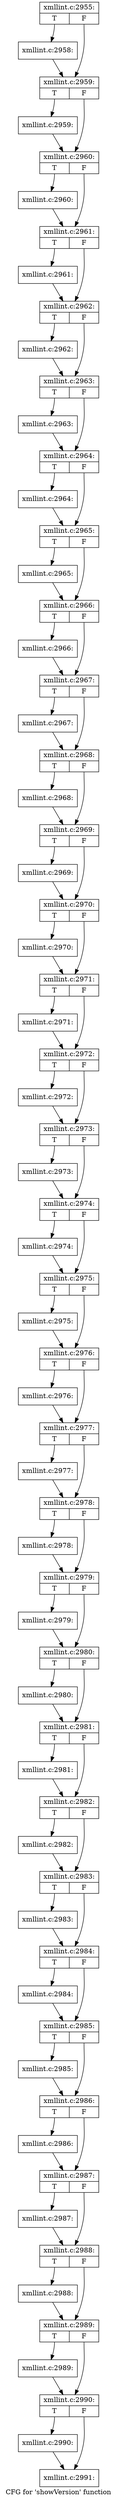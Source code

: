 digraph "CFG for 'showVersion' function" {
	label="CFG for 'showVersion' function";

	Node0x4974fa0 [shape=record,label="{xmllint.c:2955:|{<s0>T|<s1>F}}"];
	Node0x4974fa0:s0 -> Node0x4a0cbf0;
	Node0x4974fa0:s1 -> Node0x4a0d280;
	Node0x4a0cbf0 [shape=record,label="{xmllint.c:2958:}"];
	Node0x4a0cbf0 -> Node0x4a0d280;
	Node0x4a0d280 [shape=record,label="{xmllint.c:2959:|{<s0>T|<s1>F}}"];
	Node0x4a0d280:s0 -> Node0x4a0ec40;
	Node0x4a0d280:s1 -> Node0x4a0ec90;
	Node0x4a0ec40 [shape=record,label="{xmllint.c:2959:}"];
	Node0x4a0ec40 -> Node0x4a0ec90;
	Node0x4a0ec90 [shape=record,label="{xmllint.c:2960:|{<s0>T|<s1>F}}"];
	Node0x4a0ec90:s0 -> Node0x4a0f340;
	Node0x4a0ec90:s1 -> Node0x4a0f390;
	Node0x4a0f340 [shape=record,label="{xmllint.c:2960:}"];
	Node0x4a0f340 -> Node0x4a0f390;
	Node0x4a0f390 [shape=record,label="{xmllint.c:2961:|{<s0>T|<s1>F}}"];
	Node0x4a0f390:s0 -> Node0x4a0fab0;
	Node0x4a0f390:s1 -> Node0x4a0fb00;
	Node0x4a0fab0 [shape=record,label="{xmllint.c:2961:}"];
	Node0x4a0fab0 -> Node0x4a0fb00;
	Node0x4a0fb00 [shape=record,label="{xmllint.c:2962:|{<s0>T|<s1>F}}"];
	Node0x4a0fb00:s0 -> Node0x4a101b0;
	Node0x4a0fb00:s1 -> Node0x4a10200;
	Node0x4a101b0 [shape=record,label="{xmllint.c:2962:}"];
	Node0x4a101b0 -> Node0x4a10200;
	Node0x4a10200 [shape=record,label="{xmllint.c:2963:|{<s0>T|<s1>F}}"];
	Node0x4a10200:s0 -> Node0x4a108e0;
	Node0x4a10200:s1 -> Node0x4a10930;
	Node0x4a108e0 [shape=record,label="{xmllint.c:2963:}"];
	Node0x4a108e0 -> Node0x4a10930;
	Node0x4a10930 [shape=record,label="{xmllint.c:2964:|{<s0>T|<s1>F}}"];
	Node0x4a10930:s0 -> Node0x4a11050;
	Node0x4a10930:s1 -> Node0x4a110a0;
	Node0x4a11050 [shape=record,label="{xmllint.c:2964:}"];
	Node0x4a11050 -> Node0x4a110a0;
	Node0x4a110a0 [shape=record,label="{xmllint.c:2965:|{<s0>T|<s1>F}}"];
	Node0x4a110a0:s0 -> Node0x4a11780;
	Node0x4a110a0:s1 -> Node0x4a117d0;
	Node0x4a11780 [shape=record,label="{xmllint.c:2965:}"];
	Node0x4a11780 -> Node0x4a117d0;
	Node0x4a117d0 [shape=record,label="{xmllint.c:2966:|{<s0>T|<s1>F}}"];
	Node0x4a117d0:s0 -> Node0x4a11e80;
	Node0x4a117d0:s1 -> Node0x4a11ed0;
	Node0x4a11e80 [shape=record,label="{xmllint.c:2966:}"];
	Node0x4a11e80 -> Node0x4a11ed0;
	Node0x4a11ed0 [shape=record,label="{xmllint.c:2967:|{<s0>T|<s1>F}}"];
	Node0x4a11ed0:s0 -> Node0x4a12580;
	Node0x4a11ed0:s1 -> Node0x4a125d0;
	Node0x4a12580 [shape=record,label="{xmllint.c:2967:}"];
	Node0x4a12580 -> Node0x4a125d0;
	Node0x4a125d0 [shape=record,label="{xmllint.c:2968:|{<s0>T|<s1>F}}"];
	Node0x4a125d0:s0 -> Node0x4a12c80;
	Node0x4a125d0:s1 -> Node0x4a12cd0;
	Node0x4a12c80 [shape=record,label="{xmllint.c:2968:}"];
	Node0x4a12c80 -> Node0x4a12cd0;
	Node0x4a12cd0 [shape=record,label="{xmllint.c:2969:|{<s0>T|<s1>F}}"];
	Node0x4a12cd0:s0 -> Node0x4a133f0;
	Node0x4a12cd0:s1 -> Node0x4a13440;
	Node0x4a133f0 [shape=record,label="{xmllint.c:2969:}"];
	Node0x4a133f0 -> Node0x4a13440;
	Node0x4a13440 [shape=record,label="{xmllint.c:2970:|{<s0>T|<s1>F}}"];
	Node0x4a13440:s0 -> Node0x4a13b30;
	Node0x4a13440:s1 -> Node0x4a13b80;
	Node0x4a13b30 [shape=record,label="{xmllint.c:2970:}"];
	Node0x4a13b30 -> Node0x4a13b80;
	Node0x4a13b80 [shape=record,label="{xmllint.c:2971:|{<s0>T|<s1>F}}"];
	Node0x4a13b80:s0 -> Node0x4a142a0;
	Node0x4a13b80:s1 -> Node0x4a142f0;
	Node0x4a142a0 [shape=record,label="{xmllint.c:2971:}"];
	Node0x4a142a0 -> Node0x4a142f0;
	Node0x4a142f0 [shape=record,label="{xmllint.c:2972:|{<s0>T|<s1>F}}"];
	Node0x4a142f0:s0 -> Node0x4a149a0;
	Node0x4a142f0:s1 -> Node0x4a149f0;
	Node0x4a149a0 [shape=record,label="{xmllint.c:2972:}"];
	Node0x4a149a0 -> Node0x4a149f0;
	Node0x4a149f0 [shape=record,label="{xmllint.c:2973:|{<s0>T|<s1>F}}"];
	Node0x4a149f0:s0 -> Node0x4a15110;
	Node0x4a149f0:s1 -> Node0x4a15160;
	Node0x4a15110 [shape=record,label="{xmllint.c:2973:}"];
	Node0x4a15110 -> Node0x4a15160;
	Node0x4a15160 [shape=record,label="{xmllint.c:2974:|{<s0>T|<s1>F}}"];
	Node0x4a15160:s0 -> Node0x4a15810;
	Node0x4a15160:s1 -> Node0x4a15860;
	Node0x4a15810 [shape=record,label="{xmllint.c:2974:}"];
	Node0x4a15810 -> Node0x4a15860;
	Node0x4a15860 [shape=record,label="{xmllint.c:2975:|{<s0>T|<s1>F}}"];
	Node0x4a15860:s0 -> Node0x4a15f80;
	Node0x4a15860:s1 -> Node0x4a15fd0;
	Node0x4a15f80 [shape=record,label="{xmllint.c:2975:}"];
	Node0x4a15f80 -> Node0x4a15fd0;
	Node0x4a15fd0 [shape=record,label="{xmllint.c:2976:|{<s0>T|<s1>F}}"];
	Node0x4a15fd0:s0 -> Node0x4a166f0;
	Node0x4a15fd0:s1 -> Node0x4a16740;
	Node0x4a166f0 [shape=record,label="{xmllint.c:2976:}"];
	Node0x4a166f0 -> Node0x4a16740;
	Node0x4a16740 [shape=record,label="{xmllint.c:2977:|{<s0>T|<s1>F}}"];
	Node0x4a16740:s0 -> Node0x4a16e30;
	Node0x4a16740:s1 -> Node0x4a16e80;
	Node0x4a16e30 [shape=record,label="{xmllint.c:2977:}"];
	Node0x4a16e30 -> Node0x4a16e80;
	Node0x4a16e80 [shape=record,label="{xmllint.c:2978:|{<s0>T|<s1>F}}"];
	Node0x4a16e80:s0 -> Node0x4a17590;
	Node0x4a16e80:s1 -> Node0x4a175e0;
	Node0x4a17590 [shape=record,label="{xmllint.c:2978:}"];
	Node0x4a17590 -> Node0x4a175e0;
	Node0x4a175e0 [shape=record,label="{xmllint.c:2979:|{<s0>T|<s1>F}}"];
	Node0x4a175e0:s0 -> Node0x4a17d00;
	Node0x4a175e0:s1 -> Node0x4a17d50;
	Node0x4a17d00 [shape=record,label="{xmllint.c:2979:}"];
	Node0x4a17d00 -> Node0x4a17d50;
	Node0x4a17d50 [shape=record,label="{xmllint.c:2980:|{<s0>T|<s1>F}}"];
	Node0x4a17d50:s0 -> Node0x4a18a80;
	Node0x4a17d50:s1 -> Node0x4a18ad0;
	Node0x4a18a80 [shape=record,label="{xmllint.c:2980:}"];
	Node0x4a18a80 -> Node0x4a18ad0;
	Node0x4a18ad0 [shape=record,label="{xmllint.c:2981:|{<s0>T|<s1>F}}"];
	Node0x4a18ad0:s0 -> Node0x4a191f0;
	Node0x4a18ad0:s1 -> Node0x4a19240;
	Node0x4a191f0 [shape=record,label="{xmllint.c:2981:}"];
	Node0x4a191f0 -> Node0x4a19240;
	Node0x4a19240 [shape=record,label="{xmllint.c:2982:|{<s0>T|<s1>F}}"];
	Node0x4a19240:s0 -> Node0x4a19960;
	Node0x4a19240:s1 -> Node0x4a199b0;
	Node0x4a19960 [shape=record,label="{xmllint.c:2982:}"];
	Node0x4a19960 -> Node0x4a199b0;
	Node0x4a199b0 [shape=record,label="{xmllint.c:2983:|{<s0>T|<s1>F}}"];
	Node0x4a199b0:s0 -> Node0x4a1a0c0;
	Node0x4a199b0:s1 -> Node0x4a1a110;
	Node0x4a1a0c0 [shape=record,label="{xmllint.c:2983:}"];
	Node0x4a1a0c0 -> Node0x4a1a110;
	Node0x4a1a110 [shape=record,label="{xmllint.c:2984:|{<s0>T|<s1>F}}"];
	Node0x4a1a110:s0 -> Node0x4a1a830;
	Node0x4a1a110:s1 -> Node0x4a1a880;
	Node0x4a1a830 [shape=record,label="{xmllint.c:2984:}"];
	Node0x4a1a830 -> Node0x4a1a880;
	Node0x4a1a880 [shape=record,label="{xmllint.c:2985:|{<s0>T|<s1>F}}"];
	Node0x4a1a880:s0 -> Node0x4a1afa0;
	Node0x4a1a880:s1 -> Node0x4a1aff0;
	Node0x4a1afa0 [shape=record,label="{xmllint.c:2985:}"];
	Node0x4a1afa0 -> Node0x4a1aff0;
	Node0x4a1aff0 [shape=record,label="{xmllint.c:2986:|{<s0>T|<s1>F}}"];
	Node0x4a1aff0:s0 -> Node0x4a1b710;
	Node0x4a1aff0:s1 -> Node0x4a1b760;
	Node0x4a1b710 [shape=record,label="{xmllint.c:2986:}"];
	Node0x4a1b710 -> Node0x4a1b760;
	Node0x4a1b760 [shape=record,label="{xmllint.c:2987:|{<s0>T|<s1>F}}"];
	Node0x4a1b760:s0 -> Node0x4a1be70;
	Node0x4a1b760:s1 -> Node0x4a1bec0;
	Node0x4a1be70 [shape=record,label="{xmllint.c:2987:}"];
	Node0x4a1be70 -> Node0x4a1bec0;
	Node0x4a1bec0 [shape=record,label="{xmllint.c:2988:|{<s0>T|<s1>F}}"];
	Node0x4a1bec0:s0 -> Node0x4a1c5e0;
	Node0x4a1bec0:s1 -> Node0x4a1c630;
	Node0x4a1c5e0 [shape=record,label="{xmllint.c:2988:}"];
	Node0x4a1c5e0 -> Node0x4a1c630;
	Node0x4a1c630 [shape=record,label="{xmllint.c:2989:|{<s0>T|<s1>F}}"];
	Node0x4a1c630:s0 -> Node0x4a1cd10;
	Node0x4a1c630:s1 -> Node0x4a1cd60;
	Node0x4a1cd10 [shape=record,label="{xmllint.c:2989:}"];
	Node0x4a1cd10 -> Node0x4a1cd60;
	Node0x4a1cd60 [shape=record,label="{xmllint.c:2990:|{<s0>T|<s1>F}}"];
	Node0x4a1cd60:s0 -> Node0x4a1d470;
	Node0x4a1cd60:s1 -> Node0x4a1d4c0;
	Node0x4a1d470 [shape=record,label="{xmllint.c:2990:}"];
	Node0x4a1d470 -> Node0x4a1d4c0;
	Node0x4a1d4c0 [shape=record,label="{xmllint.c:2991:}"];
}
